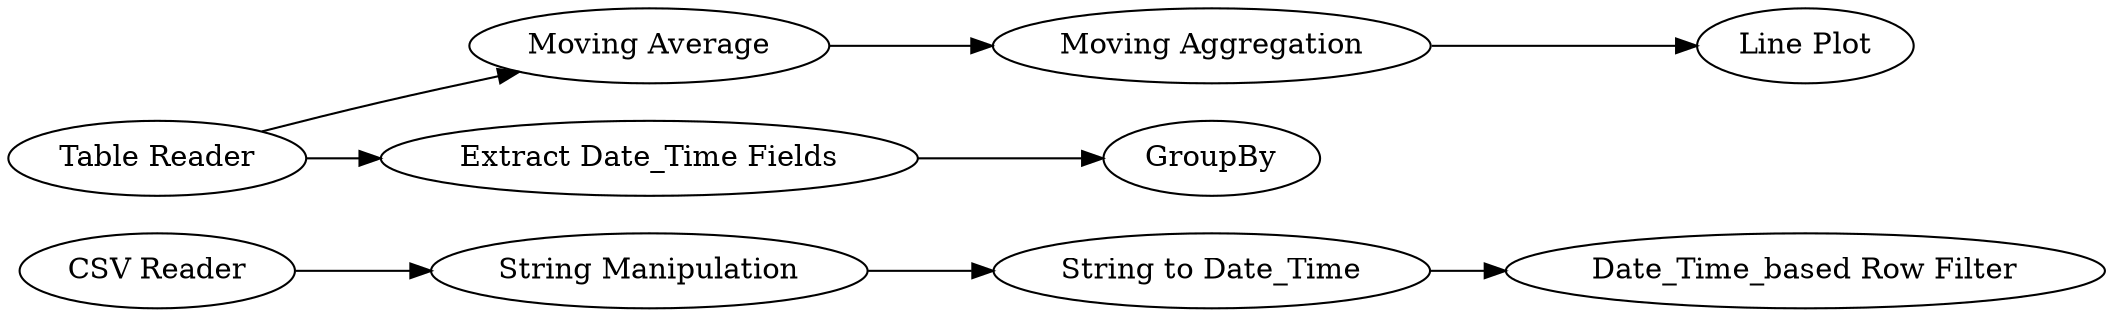digraph {
	2 [label="String Manipulation"]
	16 [label=GroupBy]
	41 [label="Table Reader"]
	42 [label="Moving Average"]
	44 [label="Moving Aggregation"]
	46 [label="String to Date_Time"]
	47 [label="Date_Time_based Row Filter"]
	48 [label="Extract Date_Time Fields"]
	49 [label="Line Plot"]
	50 [label="CSV Reader"]
	2 -> 46
	41 -> 42
	41 -> 48
	42 -> 44
	44 -> 49
	46 -> 47
	48 -> 16
	50 -> 2
	rankdir=LR
}
